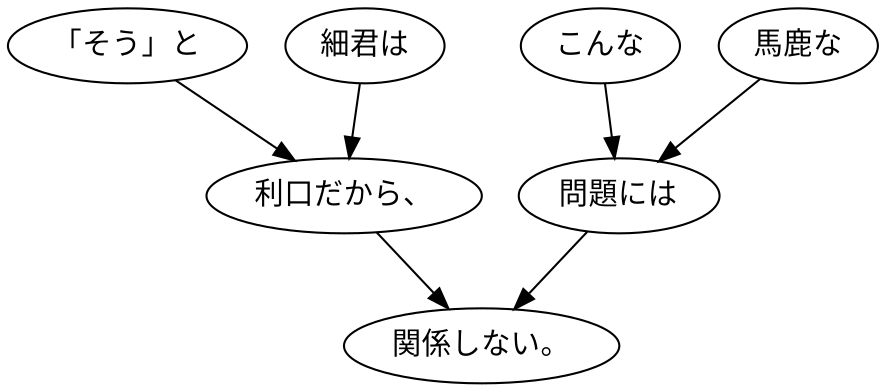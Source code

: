 digraph graph4610 {
	node0 [label="「そう」と"];
	node1 [label="細君は"];
	node2 [label="利口だから、"];
	node3 [label="こんな"];
	node4 [label="馬鹿な"];
	node5 [label="問題には"];
	node6 [label="関係しない。"];
	node0 -> node2;
	node1 -> node2;
	node2 -> node6;
	node3 -> node5;
	node4 -> node5;
	node5 -> node6;
}
